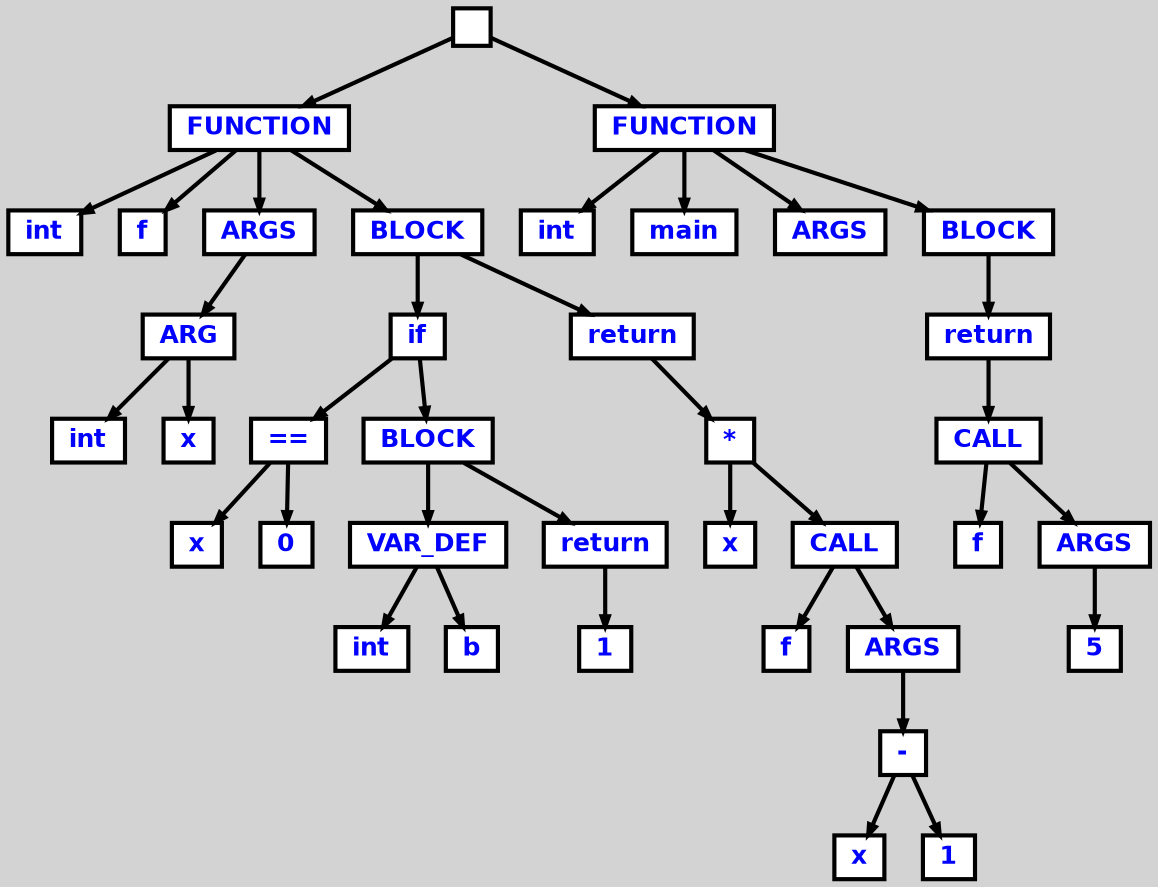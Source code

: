 digraph {

	ordering=out;
	ranksep=.4;
	bgcolor="lightgrey"; node [shape=box, fixedsize=false, fontsize=12, fontname="Helvetica-bold", fontcolor="blue"
		width=.25, height=.25, color="black", fillcolor="white", style="filled, solid, bold"];
	edge [arrowsize=.5, color="black", style="bold"]

  n0 [label=""];
  n1 [label="FUNCTION"];
  n1 [label="FUNCTION"];
  n2 [label="int"];
  n3 [label="f"];
  n4 [label="ARGS"];
  n4 [label="ARGS"];
  n5 [label="ARG"];
  n5 [label="ARG"];
  n6 [label="int"];
  n7 [label="x"];
  n8 [label="BLOCK"];
  n8 [label="BLOCK"];
  n9 [label="if"];
  n9 [label="if"];
  n10 [label="=="];
  n10 [label="=="];
  n11 [label="x"];
  n12 [label="0"];
  n13 [label="BLOCK"];
  n13 [label="BLOCK"];
  n14 [label="VAR_DEF"];
  n14 [label="VAR_DEF"];
  n15 [label="int"];
  n16 [label="b"];
  n17 [label="return"];
  n17 [label="return"];
  n18 [label="1"];
  n19 [label="return"];
  n19 [label="return"];
  n20 [label="*"];
  n20 [label="*"];
  n21 [label="x"];
  n22 [label="CALL"];
  n22 [label="CALL"];
  n23 [label="f"];
  n24 [label="ARGS"];
  n24 [label="ARGS"];
  n25 [label="-"];
  n25 [label="-"];
  n26 [label="x"];
  n27 [label="1"];
  n28 [label="FUNCTION"];
  n28 [label="FUNCTION"];
  n29 [label="int"];
  n30 [label="main"];
  n31 [label="ARGS"];
  n32 [label="BLOCK"];
  n32 [label="BLOCK"];
  n33 [label="return"];
  n33 [label="return"];
  n34 [label="CALL"];
  n34 [label="CALL"];
  n35 [label="f"];
  n36 [label="ARGS"];
  n36 [label="ARGS"];
  n37 [label="5"];

  n0 -> n1 // "" -> "FUNCTION"
  n1 -> n2 // "FUNCTION" -> "int"
  n1 -> n3 // "FUNCTION" -> "f"
  n1 -> n4 // "FUNCTION" -> "ARGS"
  n4 -> n5 // "ARGS" -> "ARG"
  n5 -> n6 // "ARG" -> "int"
  n5 -> n7 // "ARG" -> "x"
  n1 -> n8 // "FUNCTION" -> "BLOCK"
  n8 -> n9 // "BLOCK" -> "if"
  n9 -> n10 // "if" -> "=="
  n10 -> n11 // "==" -> "x"
  n10 -> n12 // "==" -> "0"
  n9 -> n13 // "if" -> "BLOCK"
  n13 -> n14 // "BLOCK" -> "VAR_DEF"
  n14 -> n15 // "VAR_DEF" -> "int"
  n14 -> n16 // "VAR_DEF" -> "b"
  n13 -> n17 // "BLOCK" -> "return"
  n17 -> n18 // "return" -> "1"
  n8 -> n19 // "BLOCK" -> "return"
  n19 -> n20 // "return" -> "*"
  n20 -> n21 // "*" -> "x"
  n20 -> n22 // "*" -> "CALL"
  n22 -> n23 // "CALL" -> "f"
  n22 -> n24 // "CALL" -> "ARGS"
  n24 -> n25 // "ARGS" -> "-"
  n25 -> n26 // "-" -> "x"
  n25 -> n27 // "-" -> "1"
  n0 -> n28 // "" -> "FUNCTION"
  n28 -> n29 // "FUNCTION" -> "int"
  n28 -> n30 // "FUNCTION" -> "main"
  n28 -> n31 // "FUNCTION" -> "ARGS"
  n28 -> n32 // "FUNCTION" -> "BLOCK"
  n32 -> n33 // "BLOCK" -> "return"
  n33 -> n34 // "return" -> "CALL"
  n34 -> n35 // "CALL" -> "f"
  n34 -> n36 // "CALL" -> "ARGS"
  n36 -> n37 // "ARGS" -> "5"

}
